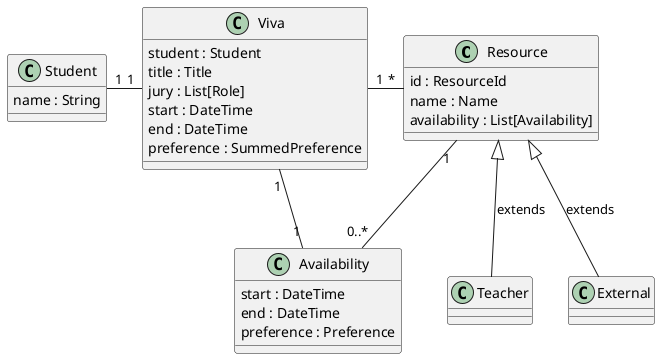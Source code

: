 @startuml
Class Resource
Class Availability
Class Viva
Class Student
Class Teacher
Class External

Resource : id : ResourceId
Resource : name : Name
Resource : availability : List[Availability]

Availability : start : DateTime
Availability : end : DateTime
Availability : preference : Preference

Viva : student : Student
Viva : title : Title
Viva : jury : List[Role]
Viva : start : DateTime
Viva : end : DateTime
Viva : preference : SummedPreference

Student : name : String

Resource <|-- Teacher : extends
Resource <|-- External : extends
Viva "1" - "*" Resource
Viva "1" - "1" Availability
Resource "1" -- "0..*" Availability
Student "1" - "1" Viva
@enduml